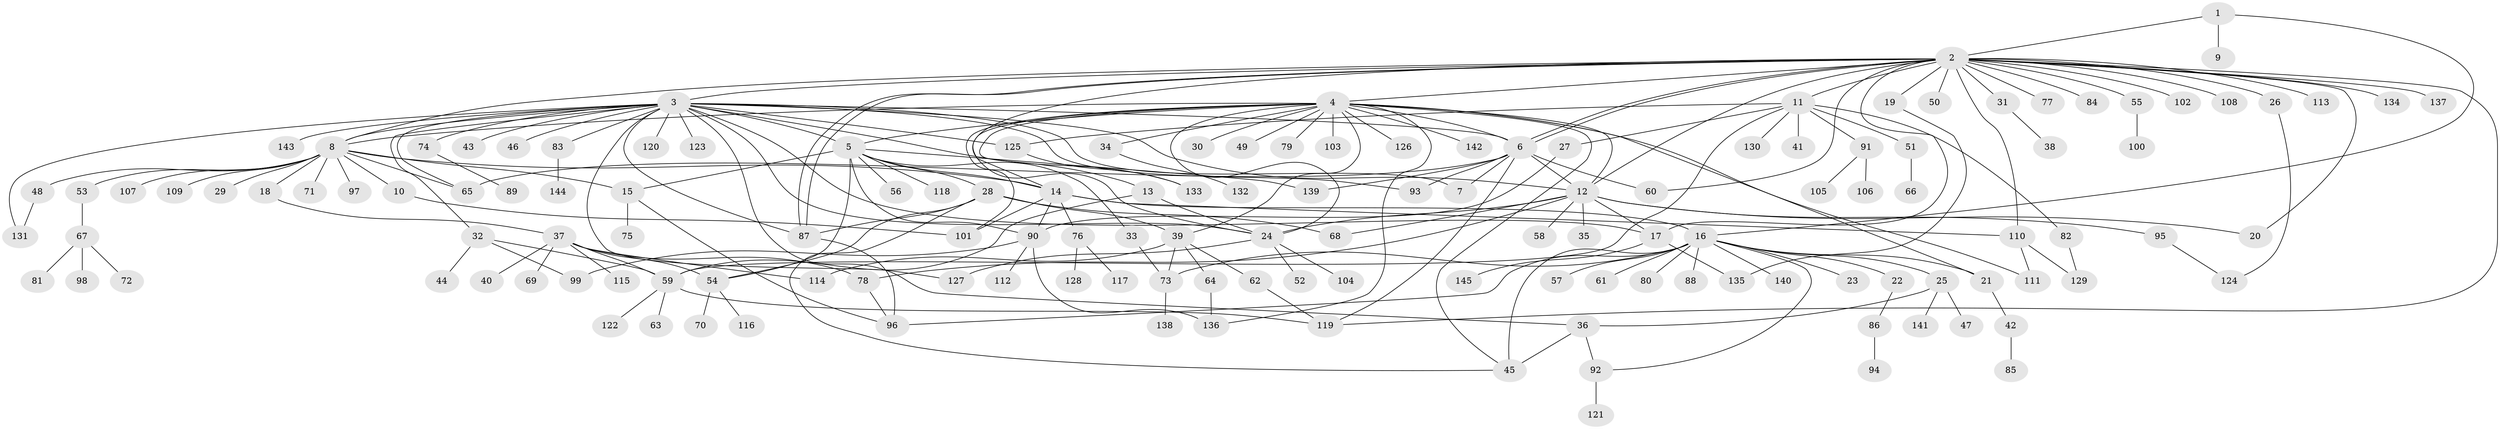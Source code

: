 // Generated by graph-tools (version 1.1) at 2025/47/03/09/25 04:47:49]
// undirected, 145 vertices, 212 edges
graph export_dot {
graph [start="1"]
  node [color=gray90,style=filled];
  1;
  2;
  3;
  4;
  5;
  6;
  7;
  8;
  9;
  10;
  11;
  12;
  13;
  14;
  15;
  16;
  17;
  18;
  19;
  20;
  21;
  22;
  23;
  24;
  25;
  26;
  27;
  28;
  29;
  30;
  31;
  32;
  33;
  34;
  35;
  36;
  37;
  38;
  39;
  40;
  41;
  42;
  43;
  44;
  45;
  46;
  47;
  48;
  49;
  50;
  51;
  52;
  53;
  54;
  55;
  56;
  57;
  58;
  59;
  60;
  61;
  62;
  63;
  64;
  65;
  66;
  67;
  68;
  69;
  70;
  71;
  72;
  73;
  74;
  75;
  76;
  77;
  78;
  79;
  80;
  81;
  82;
  83;
  84;
  85;
  86;
  87;
  88;
  89;
  90;
  91;
  92;
  93;
  94;
  95;
  96;
  97;
  98;
  99;
  100;
  101;
  102;
  103;
  104;
  105;
  106;
  107;
  108;
  109;
  110;
  111;
  112;
  113;
  114;
  115;
  116;
  117;
  118;
  119;
  120;
  121;
  122;
  123;
  124;
  125;
  126;
  127;
  128;
  129;
  130;
  131;
  132;
  133;
  134;
  135;
  136;
  137;
  138;
  139;
  140;
  141;
  142;
  143;
  144;
  145;
  1 -- 2;
  1 -- 9;
  1 -- 16;
  2 -- 3;
  2 -- 4;
  2 -- 6;
  2 -- 6;
  2 -- 8;
  2 -- 11;
  2 -- 12;
  2 -- 17;
  2 -- 19;
  2 -- 20;
  2 -- 24;
  2 -- 26;
  2 -- 31;
  2 -- 50;
  2 -- 55;
  2 -- 60;
  2 -- 77;
  2 -- 84;
  2 -- 87;
  2 -- 87;
  2 -- 102;
  2 -- 108;
  2 -- 110;
  2 -- 113;
  2 -- 119;
  2 -- 134;
  2 -- 137;
  3 -- 5;
  3 -- 6;
  3 -- 7;
  3 -- 8;
  3 -- 12;
  3 -- 17;
  3 -- 24;
  3 -- 32;
  3 -- 36;
  3 -- 43;
  3 -- 46;
  3 -- 65;
  3 -- 74;
  3 -- 83;
  3 -- 87;
  3 -- 93;
  3 -- 120;
  3 -- 123;
  3 -- 125;
  3 -- 127;
  3 -- 131;
  3 -- 133;
  3 -- 143;
  4 -- 5;
  4 -- 6;
  4 -- 8;
  4 -- 12;
  4 -- 13;
  4 -- 14;
  4 -- 21;
  4 -- 24;
  4 -- 30;
  4 -- 34;
  4 -- 39;
  4 -- 45;
  4 -- 49;
  4 -- 79;
  4 -- 101;
  4 -- 103;
  4 -- 111;
  4 -- 126;
  4 -- 136;
  4 -- 142;
  5 -- 14;
  5 -- 15;
  5 -- 28;
  5 -- 33;
  5 -- 54;
  5 -- 56;
  5 -- 90;
  5 -- 118;
  5 -- 139;
  6 -- 7;
  6 -- 12;
  6 -- 60;
  6 -- 65;
  6 -- 93;
  6 -- 119;
  6 -- 139;
  8 -- 10;
  8 -- 14;
  8 -- 15;
  8 -- 18;
  8 -- 29;
  8 -- 48;
  8 -- 53;
  8 -- 65;
  8 -- 71;
  8 -- 97;
  8 -- 107;
  8 -- 109;
  10 -- 101;
  11 -- 27;
  11 -- 41;
  11 -- 51;
  11 -- 59;
  11 -- 82;
  11 -- 91;
  11 -- 125;
  11 -- 130;
  12 -- 17;
  12 -- 20;
  12 -- 24;
  12 -- 35;
  12 -- 58;
  12 -- 68;
  12 -- 78;
  12 -- 95;
  13 -- 24;
  13 -- 59;
  14 -- 16;
  14 -- 76;
  14 -- 90;
  14 -- 101;
  14 -- 110;
  15 -- 75;
  15 -- 96;
  16 -- 21;
  16 -- 22;
  16 -- 23;
  16 -- 25;
  16 -- 45;
  16 -- 57;
  16 -- 61;
  16 -- 73;
  16 -- 80;
  16 -- 88;
  16 -- 92;
  16 -- 96;
  16 -- 140;
  17 -- 135;
  17 -- 145;
  18 -- 37;
  19 -- 135;
  21 -- 42;
  22 -- 86;
  24 -- 52;
  24 -- 104;
  24 -- 127;
  25 -- 36;
  25 -- 47;
  25 -- 141;
  26 -- 124;
  27 -- 90;
  28 -- 39;
  28 -- 45;
  28 -- 54;
  28 -- 68;
  28 -- 87;
  31 -- 38;
  32 -- 44;
  32 -- 59;
  32 -- 99;
  33 -- 73;
  34 -- 132;
  36 -- 45;
  36 -- 92;
  37 -- 40;
  37 -- 54;
  37 -- 59;
  37 -- 69;
  37 -- 78;
  37 -- 114;
  37 -- 115;
  39 -- 62;
  39 -- 64;
  39 -- 73;
  39 -- 114;
  42 -- 85;
  48 -- 131;
  51 -- 66;
  53 -- 67;
  54 -- 70;
  54 -- 116;
  55 -- 100;
  59 -- 63;
  59 -- 119;
  59 -- 122;
  62 -- 119;
  64 -- 136;
  67 -- 72;
  67 -- 81;
  67 -- 98;
  73 -- 138;
  74 -- 89;
  76 -- 117;
  76 -- 128;
  78 -- 96;
  82 -- 129;
  83 -- 144;
  86 -- 94;
  87 -- 96;
  90 -- 99;
  90 -- 112;
  90 -- 136;
  91 -- 105;
  91 -- 106;
  92 -- 121;
  95 -- 124;
  110 -- 111;
  110 -- 129;
  125 -- 133;
}
